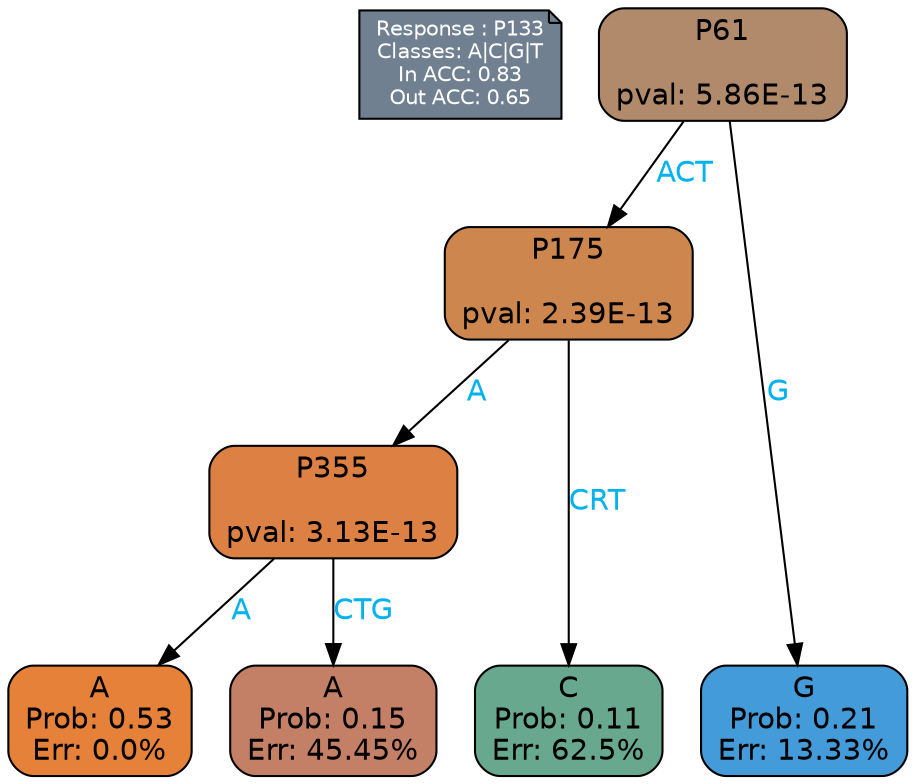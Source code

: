 digraph Tree {
node [shape=box, style="filled, rounded", color="black", fontname=helvetica] ;
graph [ranksep=equally, splines=polylines, bgcolor=transparent, dpi=600] ;
edge [fontname=helvetica] ;
LEGEND [label="Response : P133
Classes: A|C|G|T
In ACC: 0.83
Out ACC: 0.65
",shape=note,align=left,style=filled,fillcolor="slategray",fontcolor="white",fontsize=10];1 [label="P61

pval: 5.86E-13", fillcolor="#b08a6b"] ;
2 [label="P175

pval: 2.39E-13", fillcolor="#cd864e"] ;
3 [label="P355

pval: 3.13E-13", fillcolor="#dd8043"] ;
4 [label="A
Prob: 0.53
Err: 0.0%", fillcolor="#e58139"] ;
5 [label="A
Prob: 0.15
Err: 45.45%", fillcolor="#c47f67"] ;
6 [label="C
Prob: 0.11
Err: 62.5%", fillcolor="#67a88f"] ;
7 [label="G
Prob: 0.21
Err: 13.33%", fillcolor="#449bd9"] ;
1 -> 2 [label="ACT",fontcolor=deepskyblue2] ;
1 -> 7 [label="G",fontcolor=deepskyblue2] ;
2 -> 3 [label="A",fontcolor=deepskyblue2] ;
2 -> 6 [label="CRT",fontcolor=deepskyblue2] ;
3 -> 4 [label="A",fontcolor=deepskyblue2] ;
3 -> 5 [label="CTG",fontcolor=deepskyblue2] ;
{rank = same; 4;5;6;7;}{rank = same; LEGEND;1;}}